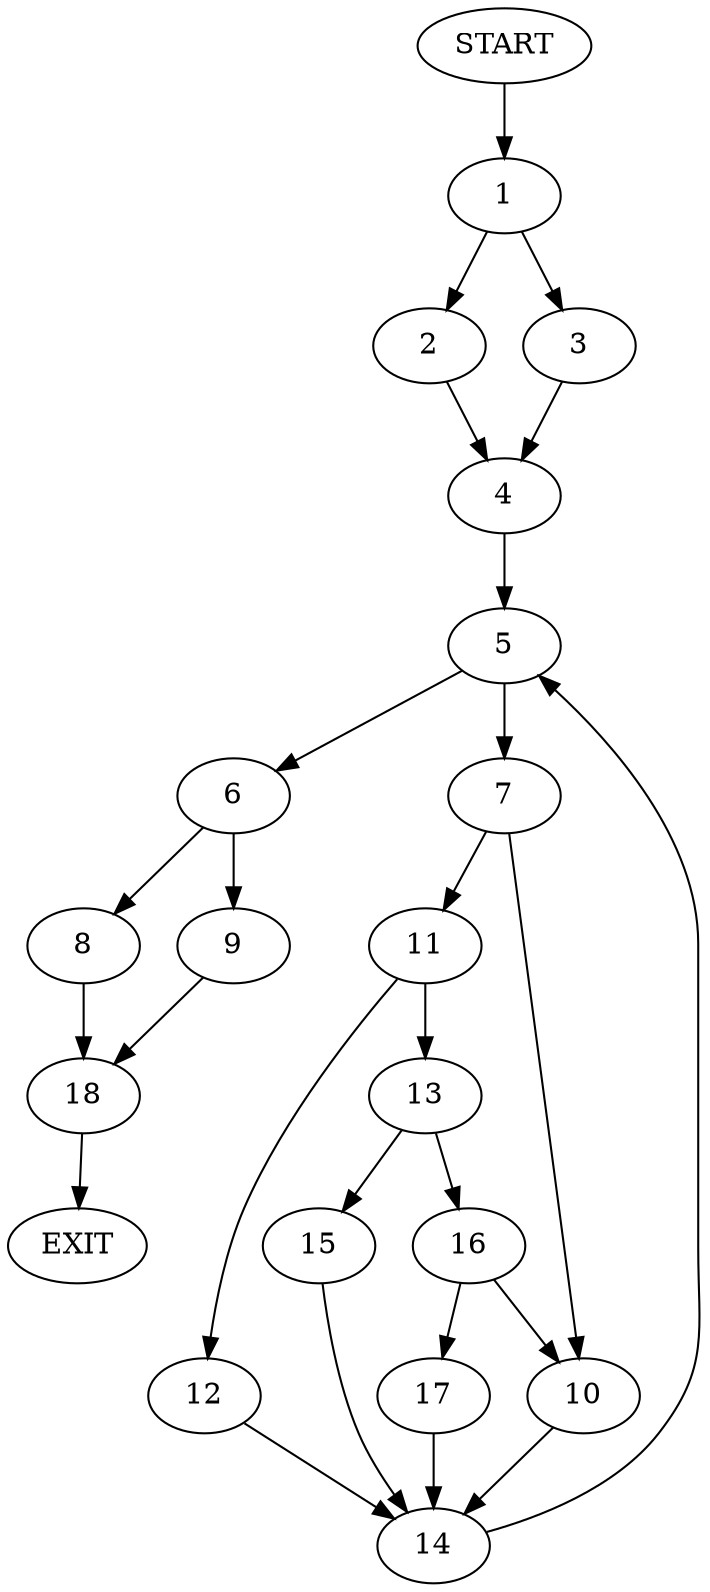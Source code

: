 digraph {
0 [label="START"]
19 [label="EXIT"]
0 -> 1
1 -> 2
1 -> 3
2 -> 4
3 -> 4
4 -> 5
5 -> 6
5 -> 7
6 -> 8
6 -> 9
7 -> 10
7 -> 11
11 -> 12
11 -> 13
10 -> 14
12 -> 14
13 -> 15
13 -> 16
14 -> 5
16 -> 10
16 -> 17
15 -> 14
17 -> 14
8 -> 18
9 -> 18
18 -> 19
}
